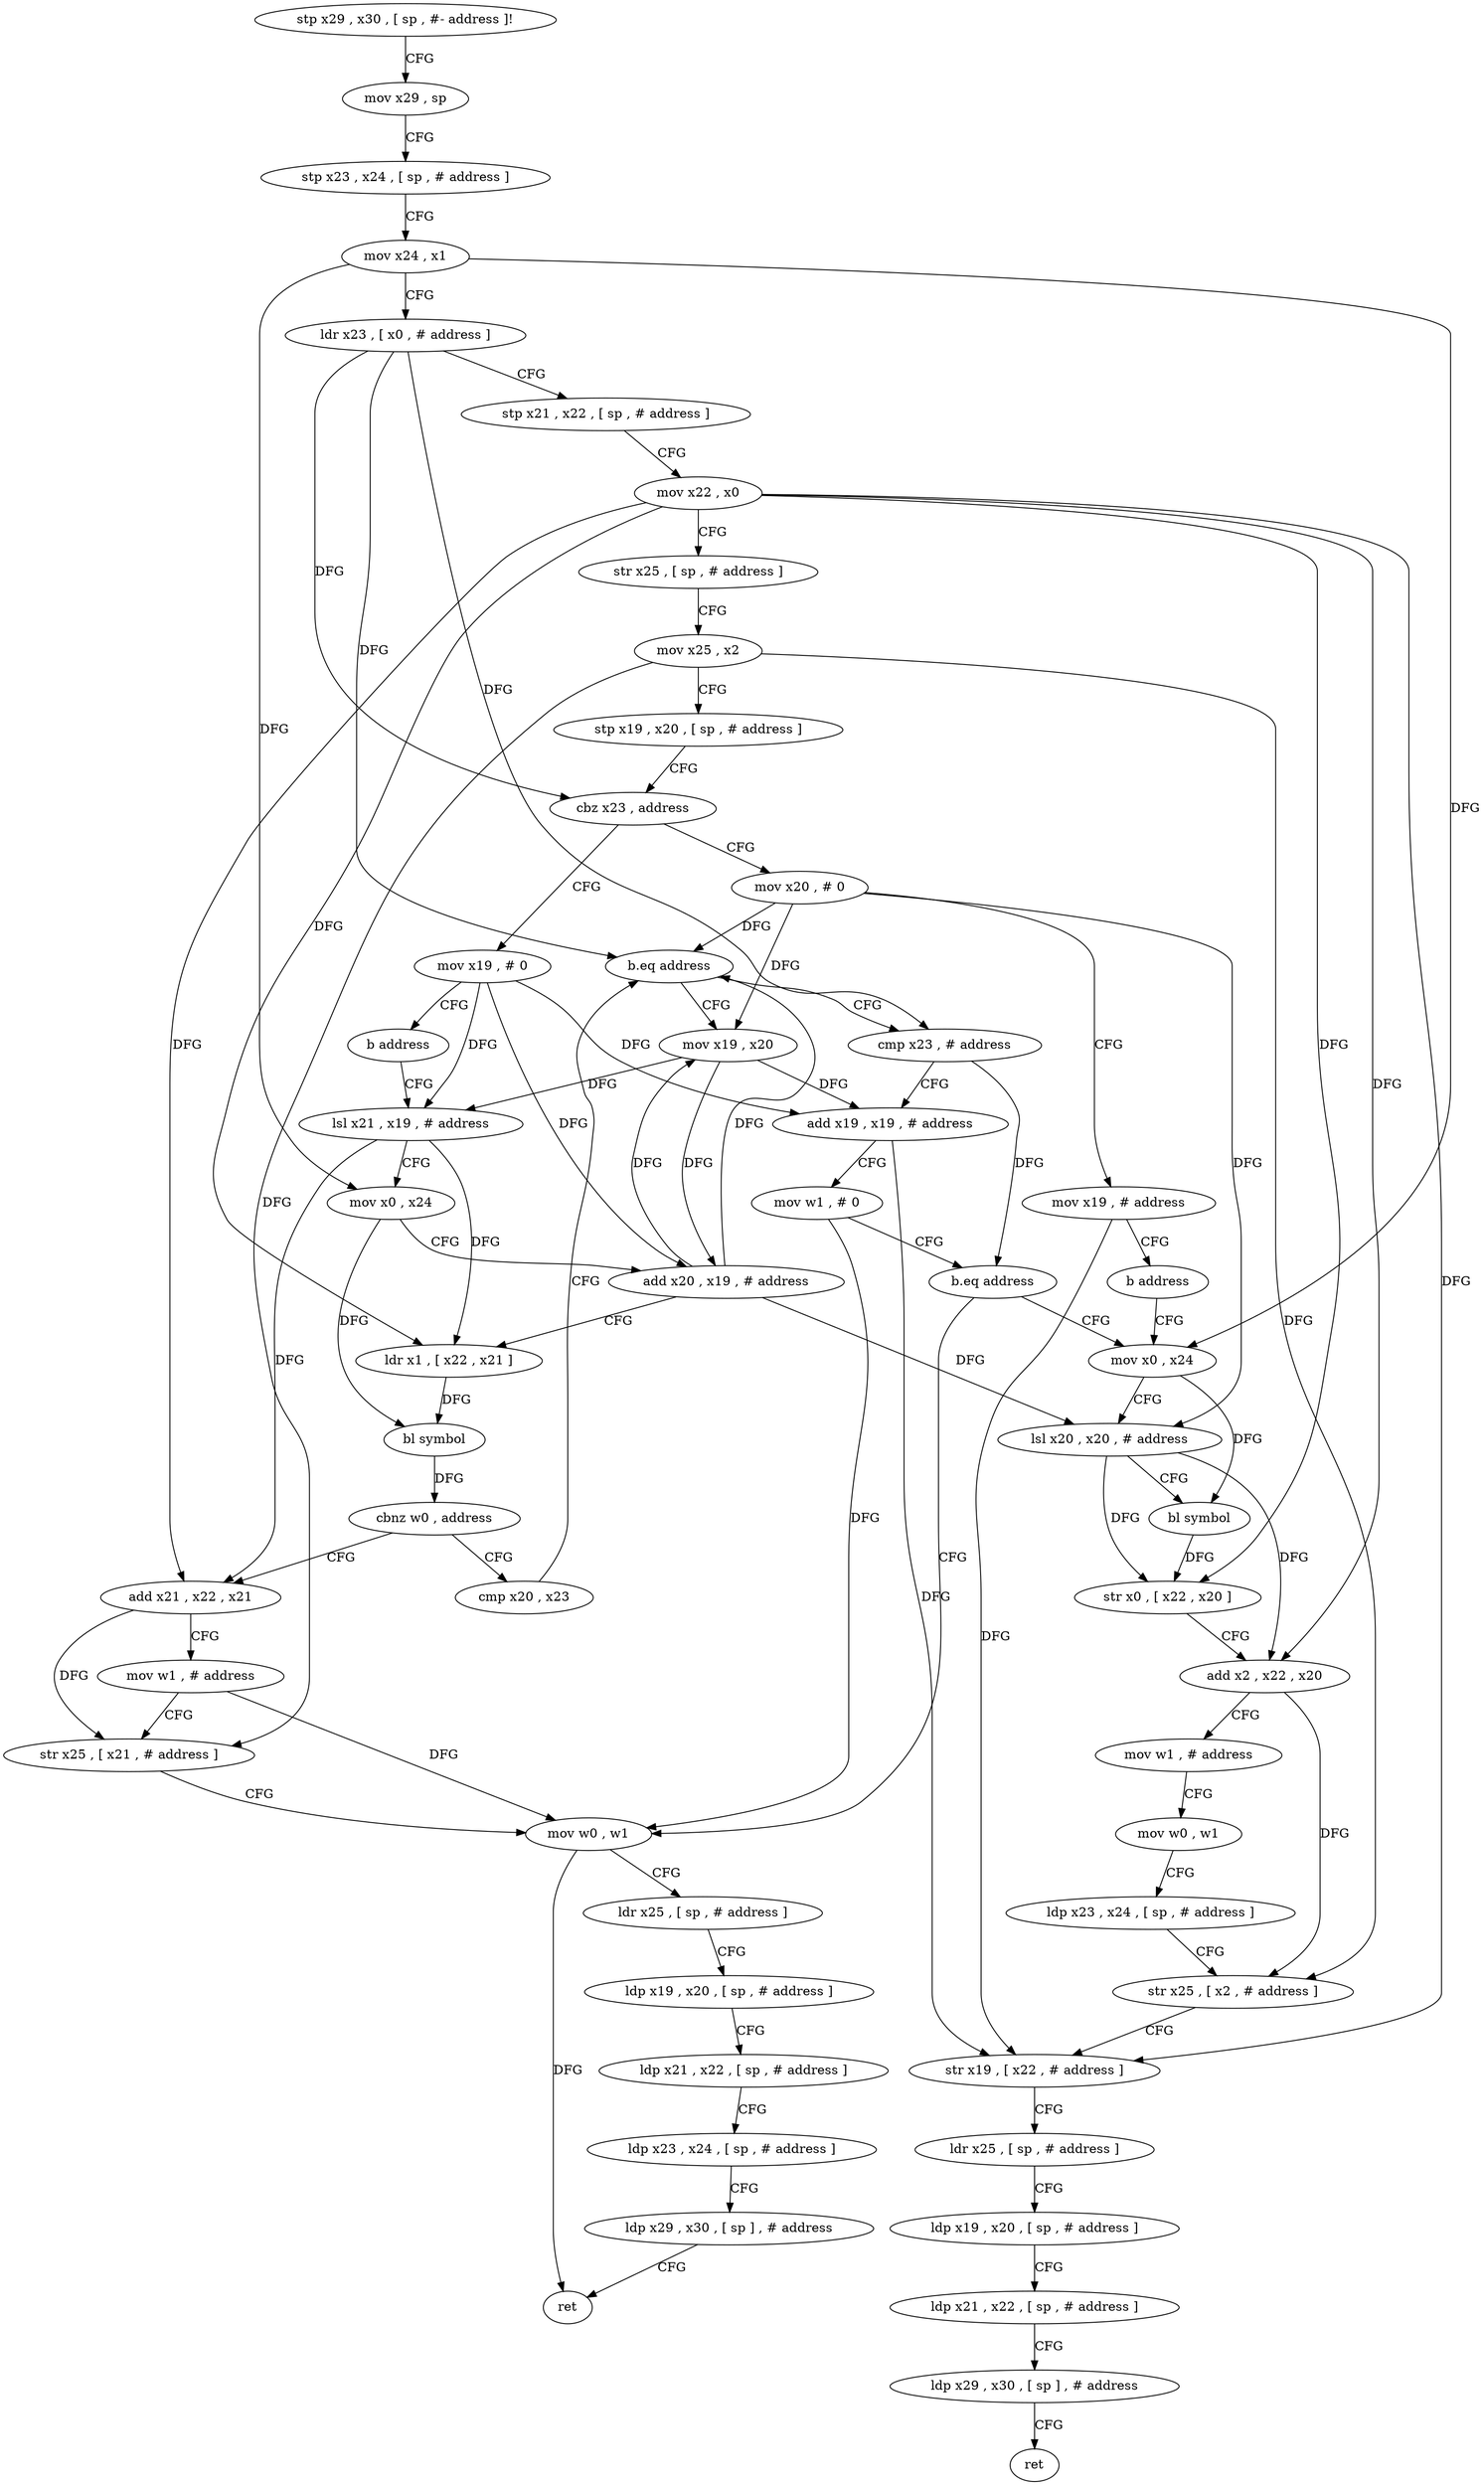 digraph "func" {
"148728" [label = "stp x29 , x30 , [ sp , #- address ]!" ]
"148732" [label = "mov x29 , sp" ]
"148736" [label = "stp x23 , x24 , [ sp , # address ]" ]
"148740" [label = "mov x24 , x1" ]
"148744" [label = "ldr x23 , [ x0 , # address ]" ]
"148748" [label = "stp x21 , x22 , [ sp , # address ]" ]
"148752" [label = "mov x22 , x0" ]
"148756" [label = "str x25 , [ sp , # address ]" ]
"148760" [label = "mov x25 , x2" ]
"148764" [label = "stp x19 , x20 , [ sp , # address ]" ]
"148768" [label = "cbz x23 , address" ]
"148940" [label = "mov x20 , # 0" ]
"148772" [label = "mov x19 , # 0" ]
"148944" [label = "mov x19 , # address" ]
"148948" [label = "b address" ]
"148880" [label = "mov x0 , x24" ]
"148776" [label = "b address" ]
"148796" [label = "lsl x21 , x19 , # address" ]
"148884" [label = "lsl x20 , x20 , # address" ]
"148888" [label = "bl symbol" ]
"148892" [label = "str x0 , [ x22 , x20 ]" ]
"148896" [label = "add x2 , x22 , x20" ]
"148900" [label = "mov w1 , # address" ]
"148904" [label = "mov w0 , w1" ]
"148908" [label = "ldp x23 , x24 , [ sp , # address ]" ]
"148912" [label = "str x25 , [ x2 , # address ]" ]
"148916" [label = "str x19 , [ x22 , # address ]" ]
"148920" [label = "ldr x25 , [ sp , # address ]" ]
"148924" [label = "ldp x19 , x20 , [ sp , # address ]" ]
"148928" [label = "ldp x21 , x22 , [ sp , # address ]" ]
"148932" [label = "ldp x29 , x30 , [ sp ] , # address" ]
"148936" [label = "ret" ]
"148800" [label = "mov x0 , x24" ]
"148804" [label = "add x20 , x19 , # address" ]
"148808" [label = "ldr x1 , [ x22 , x21 ]" ]
"148812" [label = "bl symbol" ]
"148816" [label = "cbnz w0 , address" ]
"148784" [label = "cmp x20 , x23" ]
"148820" [label = "add x21 , x22 , x21" ]
"148788" [label = "b.eq address" ]
"148864" [label = "cmp x23 , # address" ]
"148792" [label = "mov x19 , x20" ]
"148824" [label = "mov w1 , # address" ]
"148828" [label = "str x25 , [ x21 , # address ]" ]
"148832" [label = "mov w0 , w1" ]
"148868" [label = "add x19 , x19 , # address" ]
"148872" [label = "mov w1 , # 0" ]
"148876" [label = "b.eq address" ]
"148836" [label = "ldr x25 , [ sp , # address ]" ]
"148840" [label = "ldp x19 , x20 , [ sp , # address ]" ]
"148844" [label = "ldp x21 , x22 , [ sp , # address ]" ]
"148848" [label = "ldp x23 , x24 , [ sp , # address ]" ]
"148852" [label = "ldp x29 , x30 , [ sp ] , # address" ]
"148856" [label = "ret" ]
"148728" -> "148732" [ label = "CFG" ]
"148732" -> "148736" [ label = "CFG" ]
"148736" -> "148740" [ label = "CFG" ]
"148740" -> "148744" [ label = "CFG" ]
"148740" -> "148880" [ label = "DFG" ]
"148740" -> "148800" [ label = "DFG" ]
"148744" -> "148748" [ label = "CFG" ]
"148744" -> "148768" [ label = "DFG" ]
"148744" -> "148788" [ label = "DFG" ]
"148744" -> "148864" [ label = "DFG" ]
"148748" -> "148752" [ label = "CFG" ]
"148752" -> "148756" [ label = "CFG" ]
"148752" -> "148892" [ label = "DFG" ]
"148752" -> "148896" [ label = "DFG" ]
"148752" -> "148916" [ label = "DFG" ]
"148752" -> "148808" [ label = "DFG" ]
"148752" -> "148820" [ label = "DFG" ]
"148756" -> "148760" [ label = "CFG" ]
"148760" -> "148764" [ label = "CFG" ]
"148760" -> "148912" [ label = "DFG" ]
"148760" -> "148828" [ label = "DFG" ]
"148764" -> "148768" [ label = "CFG" ]
"148768" -> "148940" [ label = "CFG" ]
"148768" -> "148772" [ label = "CFG" ]
"148940" -> "148944" [ label = "CFG" ]
"148940" -> "148884" [ label = "DFG" ]
"148940" -> "148788" [ label = "DFG" ]
"148940" -> "148792" [ label = "DFG" ]
"148772" -> "148776" [ label = "CFG" ]
"148772" -> "148796" [ label = "DFG" ]
"148772" -> "148804" [ label = "DFG" ]
"148772" -> "148868" [ label = "DFG" ]
"148944" -> "148948" [ label = "CFG" ]
"148944" -> "148916" [ label = "DFG" ]
"148948" -> "148880" [ label = "CFG" ]
"148880" -> "148884" [ label = "CFG" ]
"148880" -> "148888" [ label = "DFG" ]
"148776" -> "148796" [ label = "CFG" ]
"148796" -> "148800" [ label = "CFG" ]
"148796" -> "148808" [ label = "DFG" ]
"148796" -> "148820" [ label = "DFG" ]
"148884" -> "148888" [ label = "CFG" ]
"148884" -> "148892" [ label = "DFG" ]
"148884" -> "148896" [ label = "DFG" ]
"148888" -> "148892" [ label = "DFG" ]
"148892" -> "148896" [ label = "CFG" ]
"148896" -> "148900" [ label = "CFG" ]
"148896" -> "148912" [ label = "DFG" ]
"148900" -> "148904" [ label = "CFG" ]
"148904" -> "148908" [ label = "CFG" ]
"148908" -> "148912" [ label = "CFG" ]
"148912" -> "148916" [ label = "CFG" ]
"148916" -> "148920" [ label = "CFG" ]
"148920" -> "148924" [ label = "CFG" ]
"148924" -> "148928" [ label = "CFG" ]
"148928" -> "148932" [ label = "CFG" ]
"148932" -> "148936" [ label = "CFG" ]
"148800" -> "148804" [ label = "CFG" ]
"148800" -> "148812" [ label = "DFG" ]
"148804" -> "148808" [ label = "CFG" ]
"148804" -> "148884" [ label = "DFG" ]
"148804" -> "148788" [ label = "DFG" ]
"148804" -> "148792" [ label = "DFG" ]
"148808" -> "148812" [ label = "DFG" ]
"148812" -> "148816" [ label = "DFG" ]
"148816" -> "148784" [ label = "CFG" ]
"148816" -> "148820" [ label = "CFG" ]
"148784" -> "148788" [ label = "CFG" ]
"148820" -> "148824" [ label = "CFG" ]
"148820" -> "148828" [ label = "DFG" ]
"148788" -> "148864" [ label = "CFG" ]
"148788" -> "148792" [ label = "CFG" ]
"148864" -> "148868" [ label = "CFG" ]
"148864" -> "148876" [ label = "DFG" ]
"148792" -> "148796" [ label = "DFG" ]
"148792" -> "148804" [ label = "DFG" ]
"148792" -> "148868" [ label = "DFG" ]
"148824" -> "148828" [ label = "CFG" ]
"148824" -> "148832" [ label = "DFG" ]
"148828" -> "148832" [ label = "CFG" ]
"148832" -> "148836" [ label = "CFG" ]
"148832" -> "148856" [ label = "DFG" ]
"148868" -> "148872" [ label = "CFG" ]
"148868" -> "148916" [ label = "DFG" ]
"148872" -> "148876" [ label = "CFG" ]
"148872" -> "148832" [ label = "DFG" ]
"148876" -> "148832" [ label = "CFG" ]
"148876" -> "148880" [ label = "CFG" ]
"148836" -> "148840" [ label = "CFG" ]
"148840" -> "148844" [ label = "CFG" ]
"148844" -> "148848" [ label = "CFG" ]
"148848" -> "148852" [ label = "CFG" ]
"148852" -> "148856" [ label = "CFG" ]
}
